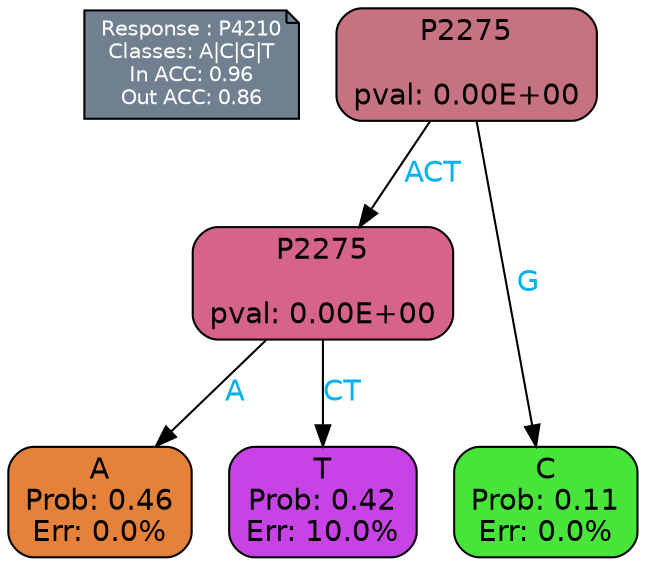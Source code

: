 digraph Tree {
node [shape=box, style="filled, rounded", color="black", fontname=helvetica] ;
graph [ranksep=equally, splines=polylines, bgcolor=transparent, dpi=600] ;
edge [fontname=helvetica] ;
LEGEND [label="Response : P4210
Classes: A|C|G|T
In ACC: 0.96
Out ACC: 0.86
",shape=note,align=left,style=filled,fillcolor="slategray",fontcolor="white",fontsize=10];1 [label="P2275

pval: 0.00E+00", fillcolor="#c67281"] ;
2 [label="P2275

pval: 0.00E+00", fillcolor="#d6638a"] ;
3 [label="A
Prob: 0.46
Err: 0.0%", fillcolor="#e58139"] ;
4 [label="T
Prob: 0.42
Err: 10.0%", fillcolor="#c743e5"] ;
5 [label="C
Prob: 0.11
Err: 0.0%", fillcolor="#47e539"] ;
1 -> 2 [label="ACT",fontcolor=deepskyblue2] ;
1 -> 5 [label="G",fontcolor=deepskyblue2] ;
2 -> 3 [label="A",fontcolor=deepskyblue2] ;
2 -> 4 [label="CT",fontcolor=deepskyblue2] ;
{rank = same; 3;4;5;}{rank = same; LEGEND;1;}}